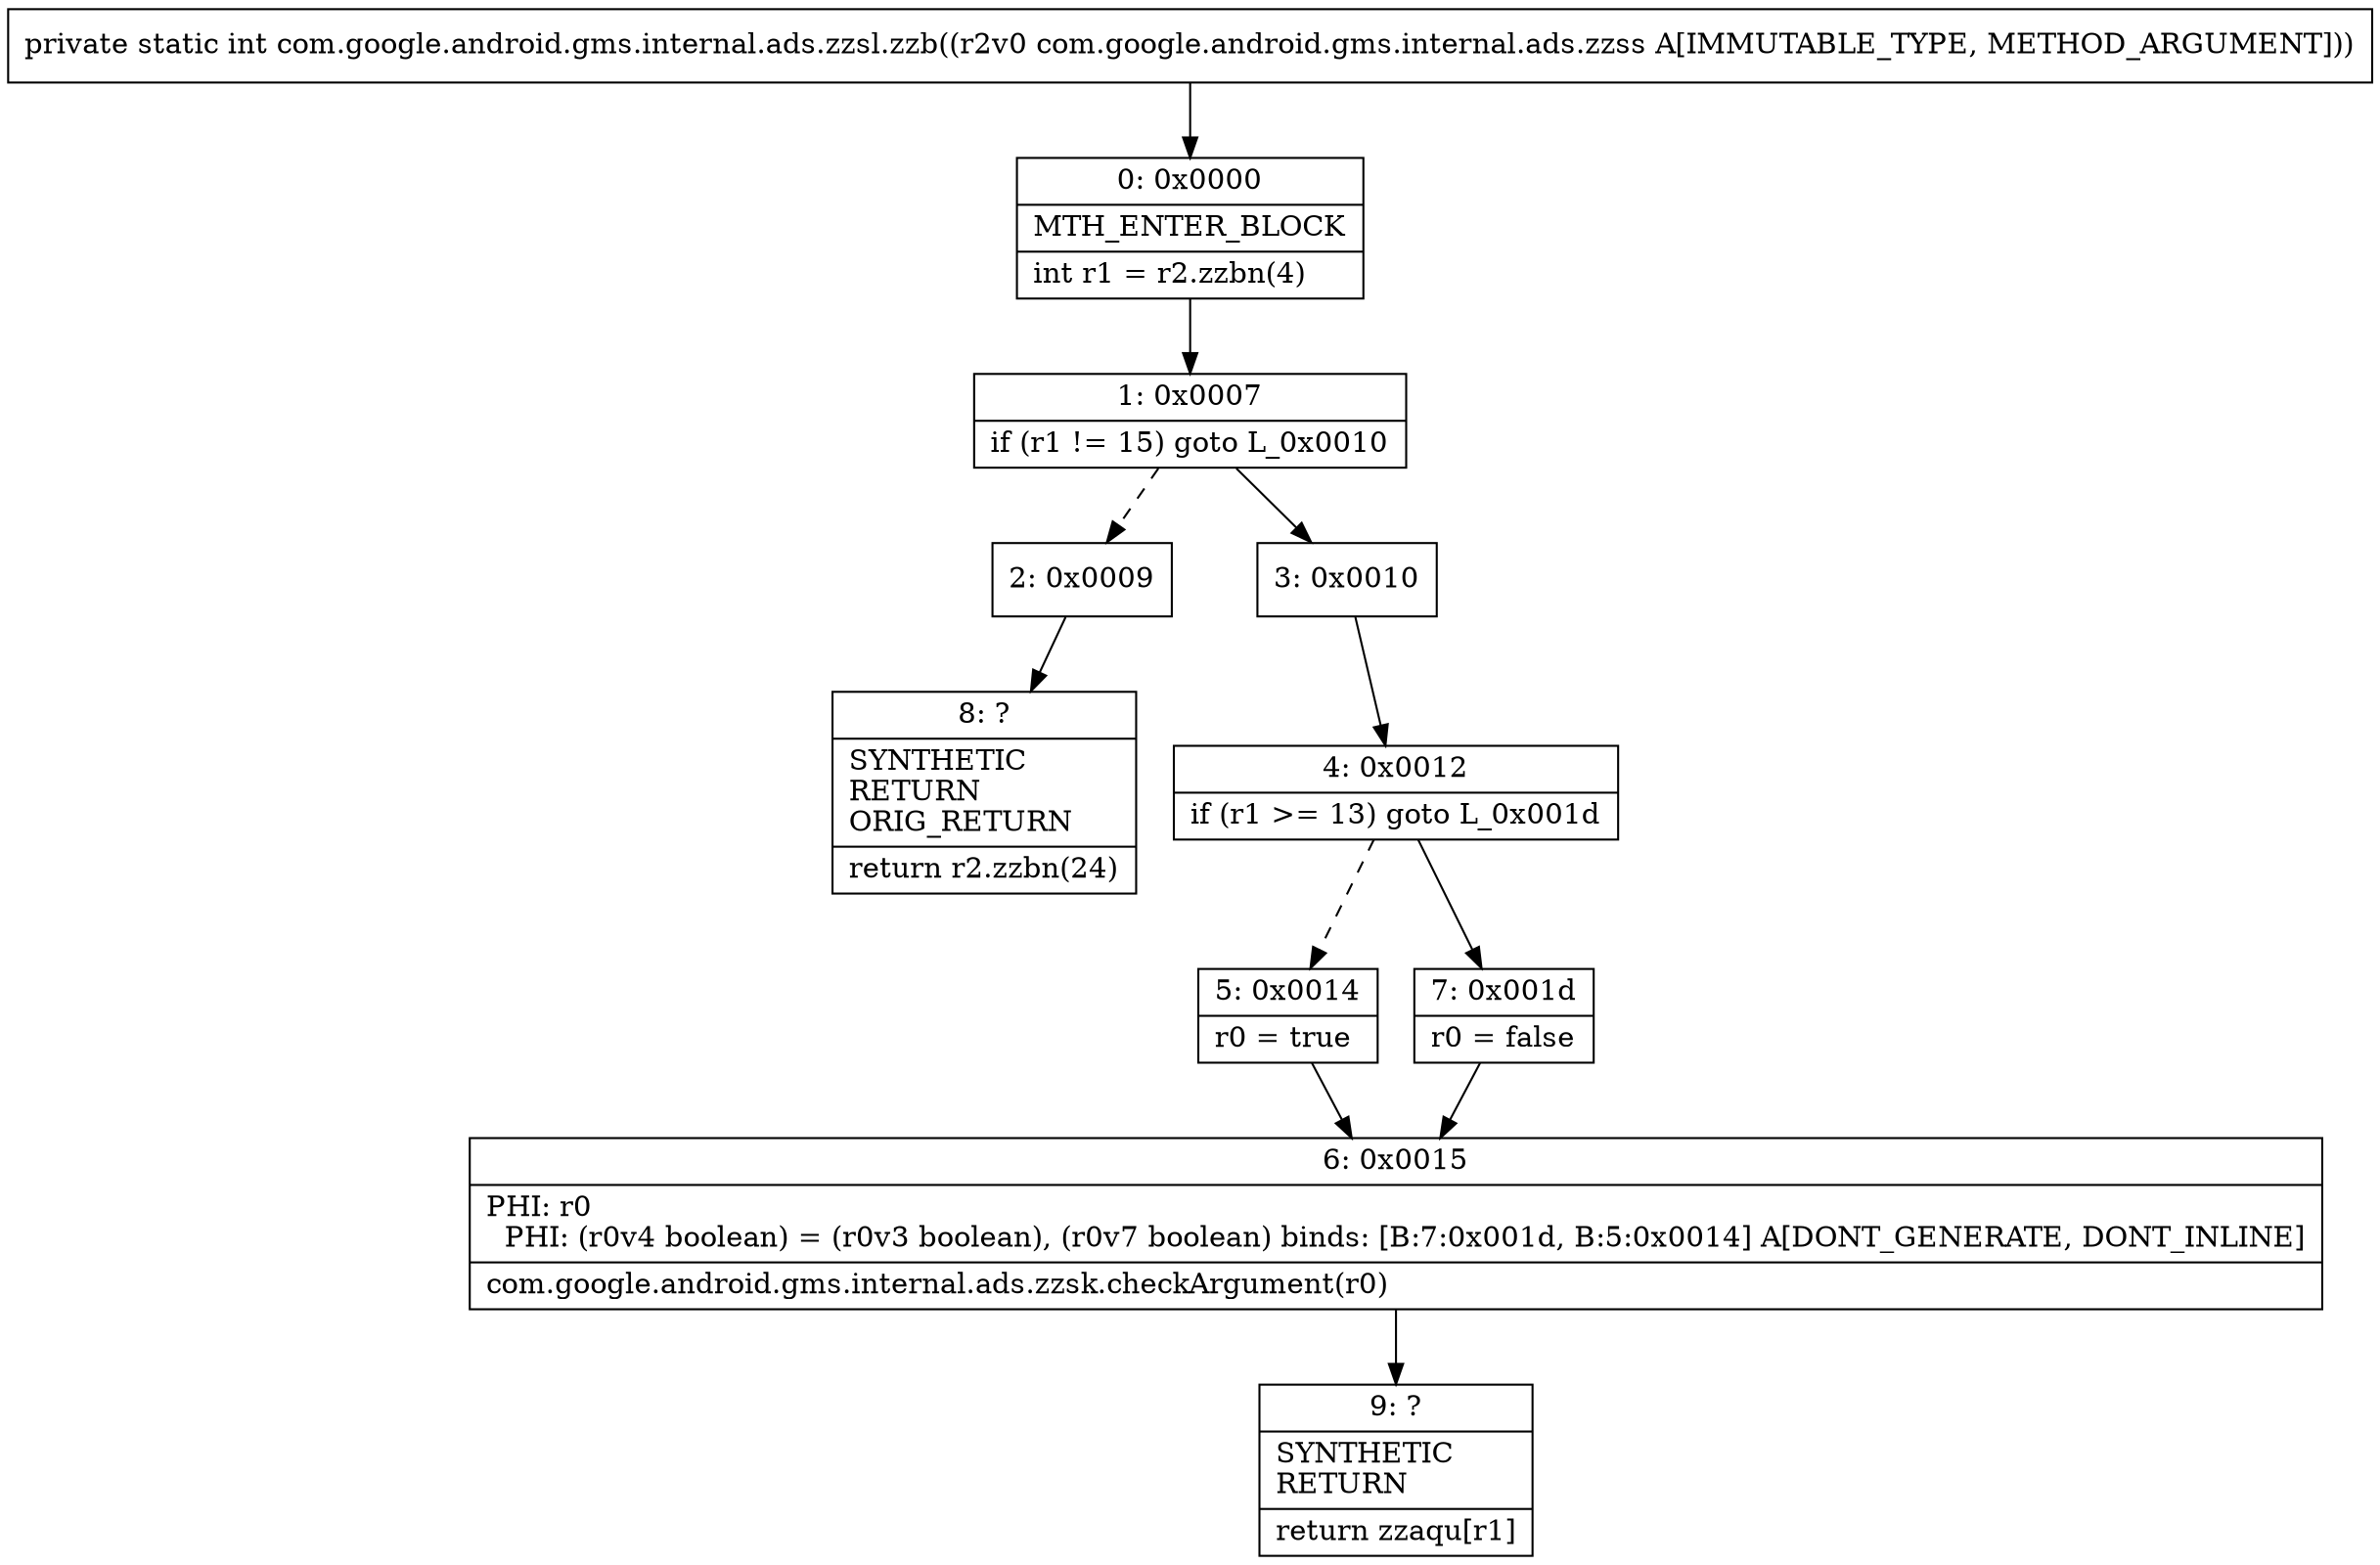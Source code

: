 digraph "CFG forcom.google.android.gms.internal.ads.zzsl.zzb(Lcom\/google\/android\/gms\/internal\/ads\/zzss;)I" {
Node_0 [shape=record,label="{0\:\ 0x0000|MTH_ENTER_BLOCK\l|int r1 = r2.zzbn(4)\l}"];
Node_1 [shape=record,label="{1\:\ 0x0007|if (r1 != 15) goto L_0x0010\l}"];
Node_2 [shape=record,label="{2\:\ 0x0009}"];
Node_3 [shape=record,label="{3\:\ 0x0010}"];
Node_4 [shape=record,label="{4\:\ 0x0012|if (r1 \>= 13) goto L_0x001d\l}"];
Node_5 [shape=record,label="{5\:\ 0x0014|r0 = true\l}"];
Node_6 [shape=record,label="{6\:\ 0x0015|PHI: r0 \l  PHI: (r0v4 boolean) = (r0v3 boolean), (r0v7 boolean) binds: [B:7:0x001d, B:5:0x0014] A[DONT_GENERATE, DONT_INLINE]\l|com.google.android.gms.internal.ads.zzsk.checkArgument(r0)\l}"];
Node_7 [shape=record,label="{7\:\ 0x001d|r0 = false\l}"];
Node_8 [shape=record,label="{8\:\ ?|SYNTHETIC\lRETURN\lORIG_RETURN\l|return r2.zzbn(24)\l}"];
Node_9 [shape=record,label="{9\:\ ?|SYNTHETIC\lRETURN\l|return zzaqu[r1]\l}"];
MethodNode[shape=record,label="{private static int com.google.android.gms.internal.ads.zzsl.zzb((r2v0 com.google.android.gms.internal.ads.zzss A[IMMUTABLE_TYPE, METHOD_ARGUMENT])) }"];
MethodNode -> Node_0;
Node_0 -> Node_1;
Node_1 -> Node_2[style=dashed];
Node_1 -> Node_3;
Node_2 -> Node_8;
Node_3 -> Node_4;
Node_4 -> Node_5[style=dashed];
Node_4 -> Node_7;
Node_5 -> Node_6;
Node_6 -> Node_9;
Node_7 -> Node_6;
}

